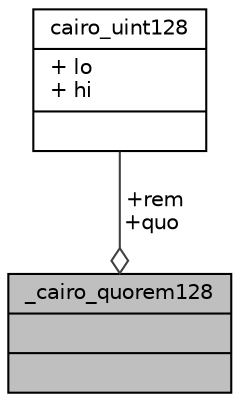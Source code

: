 digraph "_cairo_quorem128"
{
  edge [fontname="Helvetica",fontsize="10",labelfontname="Helvetica",labelfontsize="10"];
  node [fontname="Helvetica",fontsize="10",shape=record];
  Node1 [label="{_cairo_quorem128\n||}",height=0.2,width=0.4,color="black", fillcolor="grey75", style="filled", fontcolor="black"];
  Node2 -> Node1 [color="grey25",fontsize="10",style="solid",label=" +rem\n+quo" ,arrowhead="odiamond"];
  Node2 [label="{cairo_uint128\n|+ lo\l+ hi\l|}",height=0.2,width=0.4,color="black", fillcolor="white", style="filled",URL="$d5/d5f/structcairo__uint128.html"];
}
